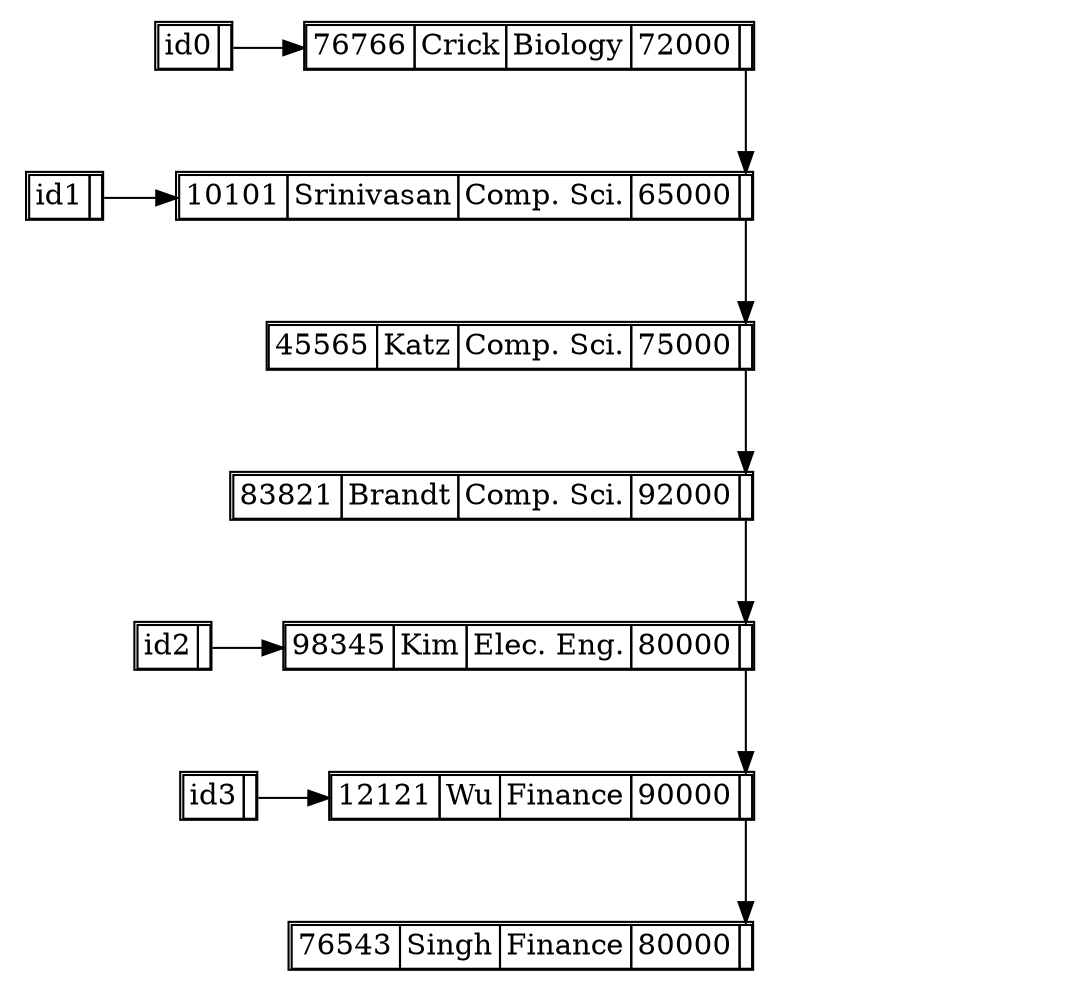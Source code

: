 digraph G
{
    splines=false
    "node0"
    [
        shape = none
        label = <<table border="1" cellborder="1" cellspacing="0">
                    <tr>
                        <td port="id">id0</td>
                        <td port="ptr"></td>
                    </tr>
                </table>>
    ]
    "instructor0"
    [
        shape = none
        label = <<table border="1" cellborder="1" cellspacing="0">
                    <tr>
                        <td port="id">76766</td>
                        <td port="name">Crick</td>
                        <td port="dept_name">Biology</td>
                        <td port="salary">72000</td>
                        <td port="ptr"></td>
                    </tr>
                </table>>
    ]
    "node1"
    [
        shape = none
        label = <<table border="1" cellborder="1" cellspacing="0">
                    <tr>
                        <td port="id">id1</td>
                        <td port="ptr"></td>
                    </tr>
                </table>>
    ]
    "instructor1"
    [
        shape = none
        label = <<table border="1" cellborder="1" cellspacing="0">
                    <tr>
                        <td port="id">10101</td>
                        <td port="name">Srinivasan</td>
                        <td port="dept_name">Comp. Sci.</td>
                        <td port="salary">65000</td>
                        <td port="ptr"></td>
                    </tr>
                </table>>
    ]
    "node1a"
    [
        shape = none
        label = ""
    ]
    "instructor1a"
    [
        shape = none
        label = <<table border="1" cellborder="1" cellspacing="0">
                    <tr>
                        <td port="id">45565</td>
                        <td port="name">Katz</td>
                        <td port="dept_name">Comp. Sci.</td>
                        <td port="salary">75000</td>
                        <td port="ptr"></td>
                    </tr>
                </table>>
    ]
    "node1b"
    [
        shape = none
        label = ""
    ]
    "instructor1b"
    [
        shape = none
        label = <<table border="1" cellborder="1" cellspacing="0">
                    <tr>
                        <td port="id">83821</td>
                        <td port="name">Brandt</td>
                        <td port="dept_name">Comp. Sci.</td>
                        <td port="salary">92000</td>
                        <td port="ptr"></td>
                    </tr>
                </table>>
    ]
    "node2"
    [
        shape = none
        label = <<table border="1" cellborder="1" cellspacing="0">
                    <tr>
                        <td port="id">id2</td>
                        <td port="ptr"></td>
                    </tr>
                </table>>
    ]
    "instructor2"
    [
        shape = none
        label = <<table border="1" cellborder="1" cellspacing="0">
                    <tr>
                        <td port="id">98345</td>
                        <td port="name">Kim</td>
                        <td port="dept_name">Elec. Eng.</td>
                        <td port="salary">80000</td>
                        <td port="ptr"></td>
                    </tr>
                </table>>
    ]
    "node3"
    [
        shape = none
        label = <<table border="1" cellborder="1" cellspacing="0">
                    <tr>
                        <td port="id">id3</td>
                        <td port="ptr"></td>
                    </tr>
                </table>>
    ]
    "instructor3"
    [
        shape = none
        label = <<table border="1" cellborder="1" cellspacing="0">
                    <tr>
                        <td port="id">12121</td>
                        <td port="name">Wu</td>
                        <td port="dept_name">Finance</td>
                        <td port="salary">90000</td>
                        <td port="ptr"></td>
                    </tr>
                </table>>
    ]
    "node3a"
    [
        shape = none
        label = ""
    ]
    "instructor3a"
    [
        shape = none
        label = <<table border="1" cellborder="1" cellspacing="0">
                    <tr>
                        <td port="id">76543</td>
                        <td port="name">Singh</td>
                        <td port="dept_name">Finance</td>
                        <td port="salary">80000</td>
                        <td port="ptr"></td>
                    </tr>
                </table>>
    ]

    "node0":"ptr" -> "instructor0":"id"

    "instructor0":"ptr" -> "instructor1":"ptr"
    "node1":"ptr" -> "instructor1":"id"

    "instructor1":"ptr" -> "instructor1a":"ptr"
    "instructor1a":"ptr" -> "instructor1b":"ptr"
    "instructor1b":"ptr" -> "instructor2":"ptr"
    "node2":"ptr" -> "instructor2":"id"

    "instructor2":"ptr" -> "instructor3":"ptr"
    "node3":"ptr" -> "instructor3":"id"
    "instructor3":"ptr" -> "instructor3a":"ptr"

    {rank=source; "node0", "instructor0"}
    {rank=same; "node1", "instructor1"}
    {rank=same; "node1a", "instructor1a"}
    {rank=same; "node1b", "instructor1b"}
    {rank=same; "node2", "instructor2"}
    {rank=same; "node3", "instructor3"}
    {rank=same;  "instructor3a"}
}
